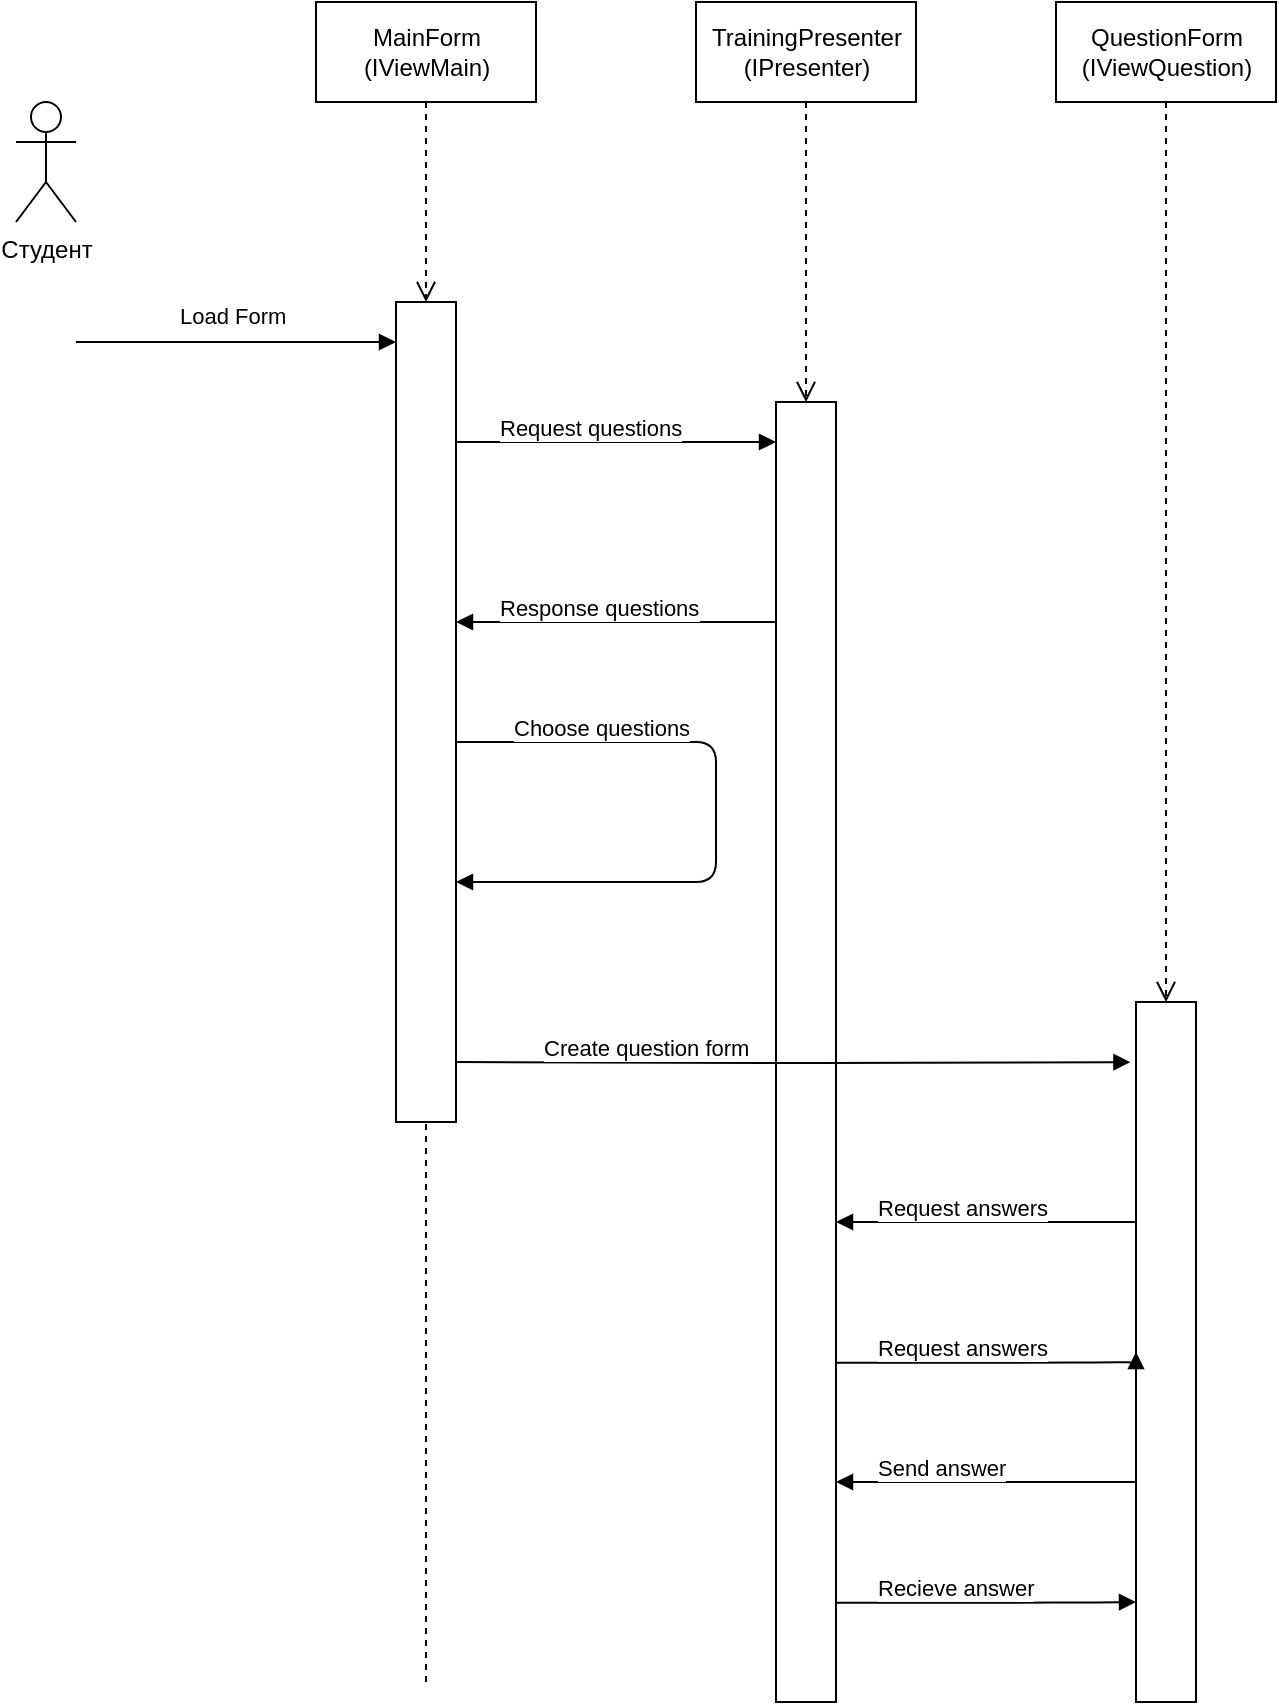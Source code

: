 <mxfile version="12.7.4" type="github">
  <diagram id="fVxrl4bYb1zHiEsI9O7_" name="Page-1">
    <mxGraphModel dx="1038" dy="580" grid="1" gridSize="10" guides="1" tooltips="1" connect="1" arrows="1" fold="1" page="1" pageScale="1" pageWidth="827" pageHeight="1169" math="0" shadow="0">
      <root>
        <mxCell id="0" />
        <mxCell id="1" parent="0" />
        <mxCell id="8OAtvHNOOGIwDqOYuKZF-45" value="Студент" style="shape=umlActor;verticalLabelPosition=bottom;labelBackgroundColor=#ffffff;verticalAlign=top;html=1;" parent="1" vertex="1">
          <mxGeometry x="200" y="390" width="30" height="60" as="geometry" />
        </mxCell>
        <mxCell id="8OAtvHNOOGIwDqOYuKZF-59" value="MainForm&lt;br&gt;(IViewMain)" style="html=1;" parent="1" vertex="1">
          <mxGeometry x="350" y="340" width="110" height="50" as="geometry" />
        </mxCell>
        <mxCell id="8OAtvHNOOGIwDqOYuKZF-61" value="Load Form" style="endArrow=block;endFill=1;html=1;edgeStyle=orthogonalEdgeStyle;align=left;verticalAlign=top;" parent="1" edge="1">
          <mxGeometry x="-0.375" y="26" relative="1" as="geometry">
            <mxPoint x="230" y="510" as="sourcePoint" />
            <mxPoint x="390" y="510" as="targetPoint" />
            <mxPoint as="offset" />
          </mxGeometry>
        </mxCell>
        <mxCell id="8OAtvHNOOGIwDqOYuKZF-62" value="" style="resizable=0;html=1;align=left;verticalAlign=bottom;labelBackgroundColor=#ffffff;fontSize=10;" parent="8OAtvHNOOGIwDqOYuKZF-61" connectable="0" vertex="1">
          <mxGeometry x="-1" relative="1" as="geometry" />
        </mxCell>
        <mxCell id="8OAtvHNOOGIwDqOYuKZF-65" value="" style="html=1;" parent="1" vertex="1">
          <mxGeometry x="390" y="490" width="30" height="410" as="geometry" />
        </mxCell>
        <mxCell id="8OAtvHNOOGIwDqOYuKZF-69" value="" style="html=1;" parent="1" vertex="1">
          <mxGeometry x="580" y="540" width="30" height="650" as="geometry" />
        </mxCell>
        <mxCell id="8OAtvHNOOGIwDqOYuKZF-74" value="" style="html=1;verticalAlign=bottom;endArrow=open;dashed=1;endSize=8;" parent="1" source="8OAtvHNOOGIwDqOYuKZF-59" target="8OAtvHNOOGIwDqOYuKZF-65" edge="1">
          <mxGeometry relative="1" as="geometry">
            <mxPoint x="480" y="430" as="sourcePoint" />
            <mxPoint x="400" y="430" as="targetPoint" />
          </mxGeometry>
        </mxCell>
        <mxCell id="8OAtvHNOOGIwDqOYuKZF-76" value="Request questions" style="endArrow=block;endFill=1;html=1;edgeStyle=orthogonalEdgeStyle;align=left;verticalAlign=top;" parent="1" edge="1">
          <mxGeometry x="-0.75" y="20" relative="1" as="geometry">
            <mxPoint x="420" y="560" as="sourcePoint" />
            <mxPoint x="580" y="560" as="targetPoint" />
            <mxPoint as="offset" />
          </mxGeometry>
        </mxCell>
        <mxCell id="8OAtvHNOOGIwDqOYuKZF-77" value="" style="resizable=0;html=1;align=left;verticalAlign=bottom;labelBackgroundColor=#ffffff;fontSize=10;" parent="8OAtvHNOOGIwDqOYuKZF-76" connectable="0" vertex="1">
          <mxGeometry x="-1" relative="1" as="geometry" />
        </mxCell>
        <mxCell id="fKTMCX1r-fVvpcrdzxpV-2" value="TrainingPresenter&lt;br&gt;(IPresenter)" style="html=1;" vertex="1" parent="1">
          <mxGeometry x="540" y="340" width="110" height="50" as="geometry" />
        </mxCell>
        <mxCell id="fKTMCX1r-fVvpcrdzxpV-3" value="" style="html=1;verticalAlign=bottom;endArrow=open;dashed=1;endSize=8;" edge="1" parent="1" source="fKTMCX1r-fVvpcrdzxpV-2" target="8OAtvHNOOGIwDqOYuKZF-69">
          <mxGeometry relative="1" as="geometry">
            <mxPoint x="562.808" y="360" as="sourcePoint" />
            <mxPoint x="595" y="490" as="targetPoint" />
          </mxGeometry>
        </mxCell>
        <mxCell id="fKTMCX1r-fVvpcrdzxpV-5" value="Response questions" style="endArrow=block;endFill=1;html=1;edgeStyle=orthogonalEdgeStyle;align=left;verticalAlign=top;" edge="1" parent="1" source="8OAtvHNOOGIwDqOYuKZF-69" target="8OAtvHNOOGIwDqOYuKZF-65">
          <mxGeometry x="0.75" y="-20" relative="1" as="geometry">
            <mxPoint x="240" y="520" as="sourcePoint" />
            <mxPoint x="400" y="520" as="targetPoint" />
            <mxPoint as="offset" />
            <Array as="points">
              <mxPoint x="550" y="650" />
              <mxPoint x="550" y="650" />
            </Array>
          </mxGeometry>
        </mxCell>
        <mxCell id="fKTMCX1r-fVvpcrdzxpV-6" value="" style="resizable=0;html=1;align=left;verticalAlign=bottom;labelBackgroundColor=#ffffff;fontSize=10;" connectable="0" vertex="1" parent="fKTMCX1r-fVvpcrdzxpV-5">
          <mxGeometry x="-1" relative="1" as="geometry" />
        </mxCell>
        <mxCell id="fKTMCX1r-fVvpcrdzxpV-7" value="Choose questions" style="endArrow=block;endFill=1;html=1;edgeStyle=orthogonalEdgeStyle;align=left;verticalAlign=top;" edge="1" parent="1" source="8OAtvHNOOGIwDqOYuKZF-65">
          <mxGeometry x="-0.838" y="20" relative="1" as="geometry">
            <mxPoint x="500" y="680" as="sourcePoint" />
            <mxPoint x="420" y="780" as="targetPoint" />
            <mxPoint as="offset" />
            <Array as="points">
              <mxPoint x="550" y="710" />
              <mxPoint x="550" y="780" />
            </Array>
          </mxGeometry>
        </mxCell>
        <mxCell id="fKTMCX1r-fVvpcrdzxpV-8" value="" style="resizable=0;html=1;align=left;verticalAlign=bottom;labelBackgroundColor=#ffffff;fontSize=10;" connectable="0" vertex="1" parent="fKTMCX1r-fVvpcrdzxpV-7">
          <mxGeometry x="-1" relative="1" as="geometry" />
        </mxCell>
        <mxCell id="fKTMCX1r-fVvpcrdzxpV-9" value="" style="endArrow=none;dashed=1;html=1;entryX=0.5;entryY=1;entryDx=0;entryDy=0;" edge="1" parent="1" target="8OAtvHNOOGIwDqOYuKZF-65">
          <mxGeometry width="50" height="50" relative="1" as="geometry">
            <mxPoint x="405" y="1180" as="sourcePoint" />
            <mxPoint x="400" y="910" as="targetPoint" />
            <Array as="points" />
          </mxGeometry>
        </mxCell>
        <mxCell id="fKTMCX1r-fVvpcrdzxpV-10" value="QuestionForm&lt;br&gt;(IViewQuestion)" style="html=1;" vertex="1" parent="1">
          <mxGeometry x="720" y="340" width="110" height="50" as="geometry" />
        </mxCell>
        <mxCell id="fKTMCX1r-fVvpcrdzxpV-11" value="" style="html=1;verticalAlign=bottom;endArrow=open;dashed=1;endSize=8;" edge="1" parent="1" source="fKTMCX1r-fVvpcrdzxpV-10">
          <mxGeometry relative="1" as="geometry">
            <mxPoint x="742.808" y="360" as="sourcePoint" />
            <mxPoint x="775" y="840" as="targetPoint" />
          </mxGeometry>
        </mxCell>
        <mxCell id="fKTMCX1r-fVvpcrdzxpV-12" value="" style="html=1;" vertex="1" parent="1">
          <mxGeometry x="760" y="840" width="30" height="350" as="geometry" />
        </mxCell>
        <mxCell id="fKTMCX1r-fVvpcrdzxpV-13" value="Create question form" style="endArrow=block;endFill=1;html=1;edgeStyle=orthogonalEdgeStyle;align=left;verticalAlign=top;entryX=-0.093;entryY=0.086;entryDx=0;entryDy=0;entryPerimeter=0;" edge="1" parent="1" target="fKTMCX1r-fVvpcrdzxpV-12">
          <mxGeometry x="-0.75" y="20" relative="1" as="geometry">
            <mxPoint x="420" y="870" as="sourcePoint" />
            <mxPoint x="580" y="870" as="targetPoint" />
            <mxPoint as="offset" />
          </mxGeometry>
        </mxCell>
        <mxCell id="fKTMCX1r-fVvpcrdzxpV-14" value="" style="resizable=0;html=1;align=left;verticalAlign=bottom;labelBackgroundColor=#ffffff;fontSize=10;" connectable="0" vertex="1" parent="fKTMCX1r-fVvpcrdzxpV-13">
          <mxGeometry x="-1" relative="1" as="geometry" />
        </mxCell>
        <mxCell id="fKTMCX1r-fVvpcrdzxpV-15" value="Request answers" style="endArrow=block;endFill=1;html=1;edgeStyle=orthogonalEdgeStyle;align=left;verticalAlign=top;" edge="1" parent="1">
          <mxGeometry x="0.75" y="-20" relative="1" as="geometry">
            <mxPoint x="760" y="950" as="sourcePoint" />
            <mxPoint x="610" y="950" as="targetPoint" />
            <mxPoint as="offset" />
            <Array as="points">
              <mxPoint x="740" y="950" />
              <mxPoint x="740" y="950" />
            </Array>
          </mxGeometry>
        </mxCell>
        <mxCell id="fKTMCX1r-fVvpcrdzxpV-16" value="" style="resizable=0;html=1;align=left;verticalAlign=bottom;labelBackgroundColor=#ffffff;fontSize=10;" connectable="0" vertex="1" parent="fKTMCX1r-fVvpcrdzxpV-15">
          <mxGeometry x="-1" relative="1" as="geometry" />
        </mxCell>
        <mxCell id="fKTMCX1r-fVvpcrdzxpV-17" value="Request answers" style="endArrow=block;endFill=1;html=1;edgeStyle=orthogonalEdgeStyle;align=left;verticalAlign=top;entryX=0;entryY=0.5;entryDx=0;entryDy=0;exitX=1;exitY=0.739;exitDx=0;exitDy=0;exitPerimeter=0;" edge="1" parent="1" source="8OAtvHNOOGIwDqOYuKZF-69" target="fKTMCX1r-fVvpcrdzxpV-12">
          <mxGeometry x="-0.75" y="20" relative="1" as="geometry">
            <mxPoint x="600" y="1024.5" as="sourcePoint" />
            <mxPoint x="750" y="1025" as="targetPoint" />
            <mxPoint as="offset" />
            <Array as="points">
              <mxPoint x="740" y="1020" />
              <mxPoint x="740" y="1020" />
            </Array>
          </mxGeometry>
        </mxCell>
        <mxCell id="fKTMCX1r-fVvpcrdzxpV-18" value="" style="resizable=0;html=1;align=left;verticalAlign=bottom;labelBackgroundColor=#ffffff;fontSize=10;" connectable="0" vertex="1" parent="fKTMCX1r-fVvpcrdzxpV-17">
          <mxGeometry x="-1" relative="1" as="geometry" />
        </mxCell>
        <mxCell id="fKTMCX1r-fVvpcrdzxpV-19" value="Send answer" style="endArrow=block;endFill=1;html=1;edgeStyle=orthogonalEdgeStyle;align=left;verticalAlign=top;" edge="1" parent="1">
          <mxGeometry x="0.75" y="-20" relative="1" as="geometry">
            <mxPoint x="760" y="1080" as="sourcePoint" />
            <mxPoint x="610" y="1080" as="targetPoint" />
            <mxPoint as="offset" />
            <Array as="points">
              <mxPoint x="740" y="1080" />
              <mxPoint x="740" y="1080" />
            </Array>
          </mxGeometry>
        </mxCell>
        <mxCell id="fKTMCX1r-fVvpcrdzxpV-20" value="" style="resizable=0;html=1;align=left;verticalAlign=bottom;labelBackgroundColor=#ffffff;fontSize=10;" connectable="0" vertex="1" parent="fKTMCX1r-fVvpcrdzxpV-19">
          <mxGeometry x="-1" relative="1" as="geometry" />
        </mxCell>
        <mxCell id="fKTMCX1r-fVvpcrdzxpV-23" value="Recieve answer" style="endArrow=block;endFill=1;html=1;edgeStyle=orthogonalEdgeStyle;align=left;verticalAlign=top;entryX=0;entryY=0.5;entryDx=0;entryDy=0;exitX=1;exitY=0.739;exitDx=0;exitDy=0;exitPerimeter=0;" edge="1" parent="1">
          <mxGeometry x="-0.75" y="20" relative="1" as="geometry">
            <mxPoint x="610" y="1140.35" as="sourcePoint" />
            <mxPoint x="760" y="1140" as="targetPoint" />
            <mxPoint as="offset" />
            <Array as="points">
              <mxPoint x="730" y="1140" />
              <mxPoint x="730" y="1140" />
            </Array>
          </mxGeometry>
        </mxCell>
        <mxCell id="fKTMCX1r-fVvpcrdzxpV-24" value="" style="resizable=0;html=1;align=left;verticalAlign=bottom;labelBackgroundColor=#ffffff;fontSize=10;" connectable="0" vertex="1" parent="fKTMCX1r-fVvpcrdzxpV-23">
          <mxGeometry x="-1" relative="1" as="geometry" />
        </mxCell>
      </root>
    </mxGraphModel>
  </diagram>
</mxfile>
